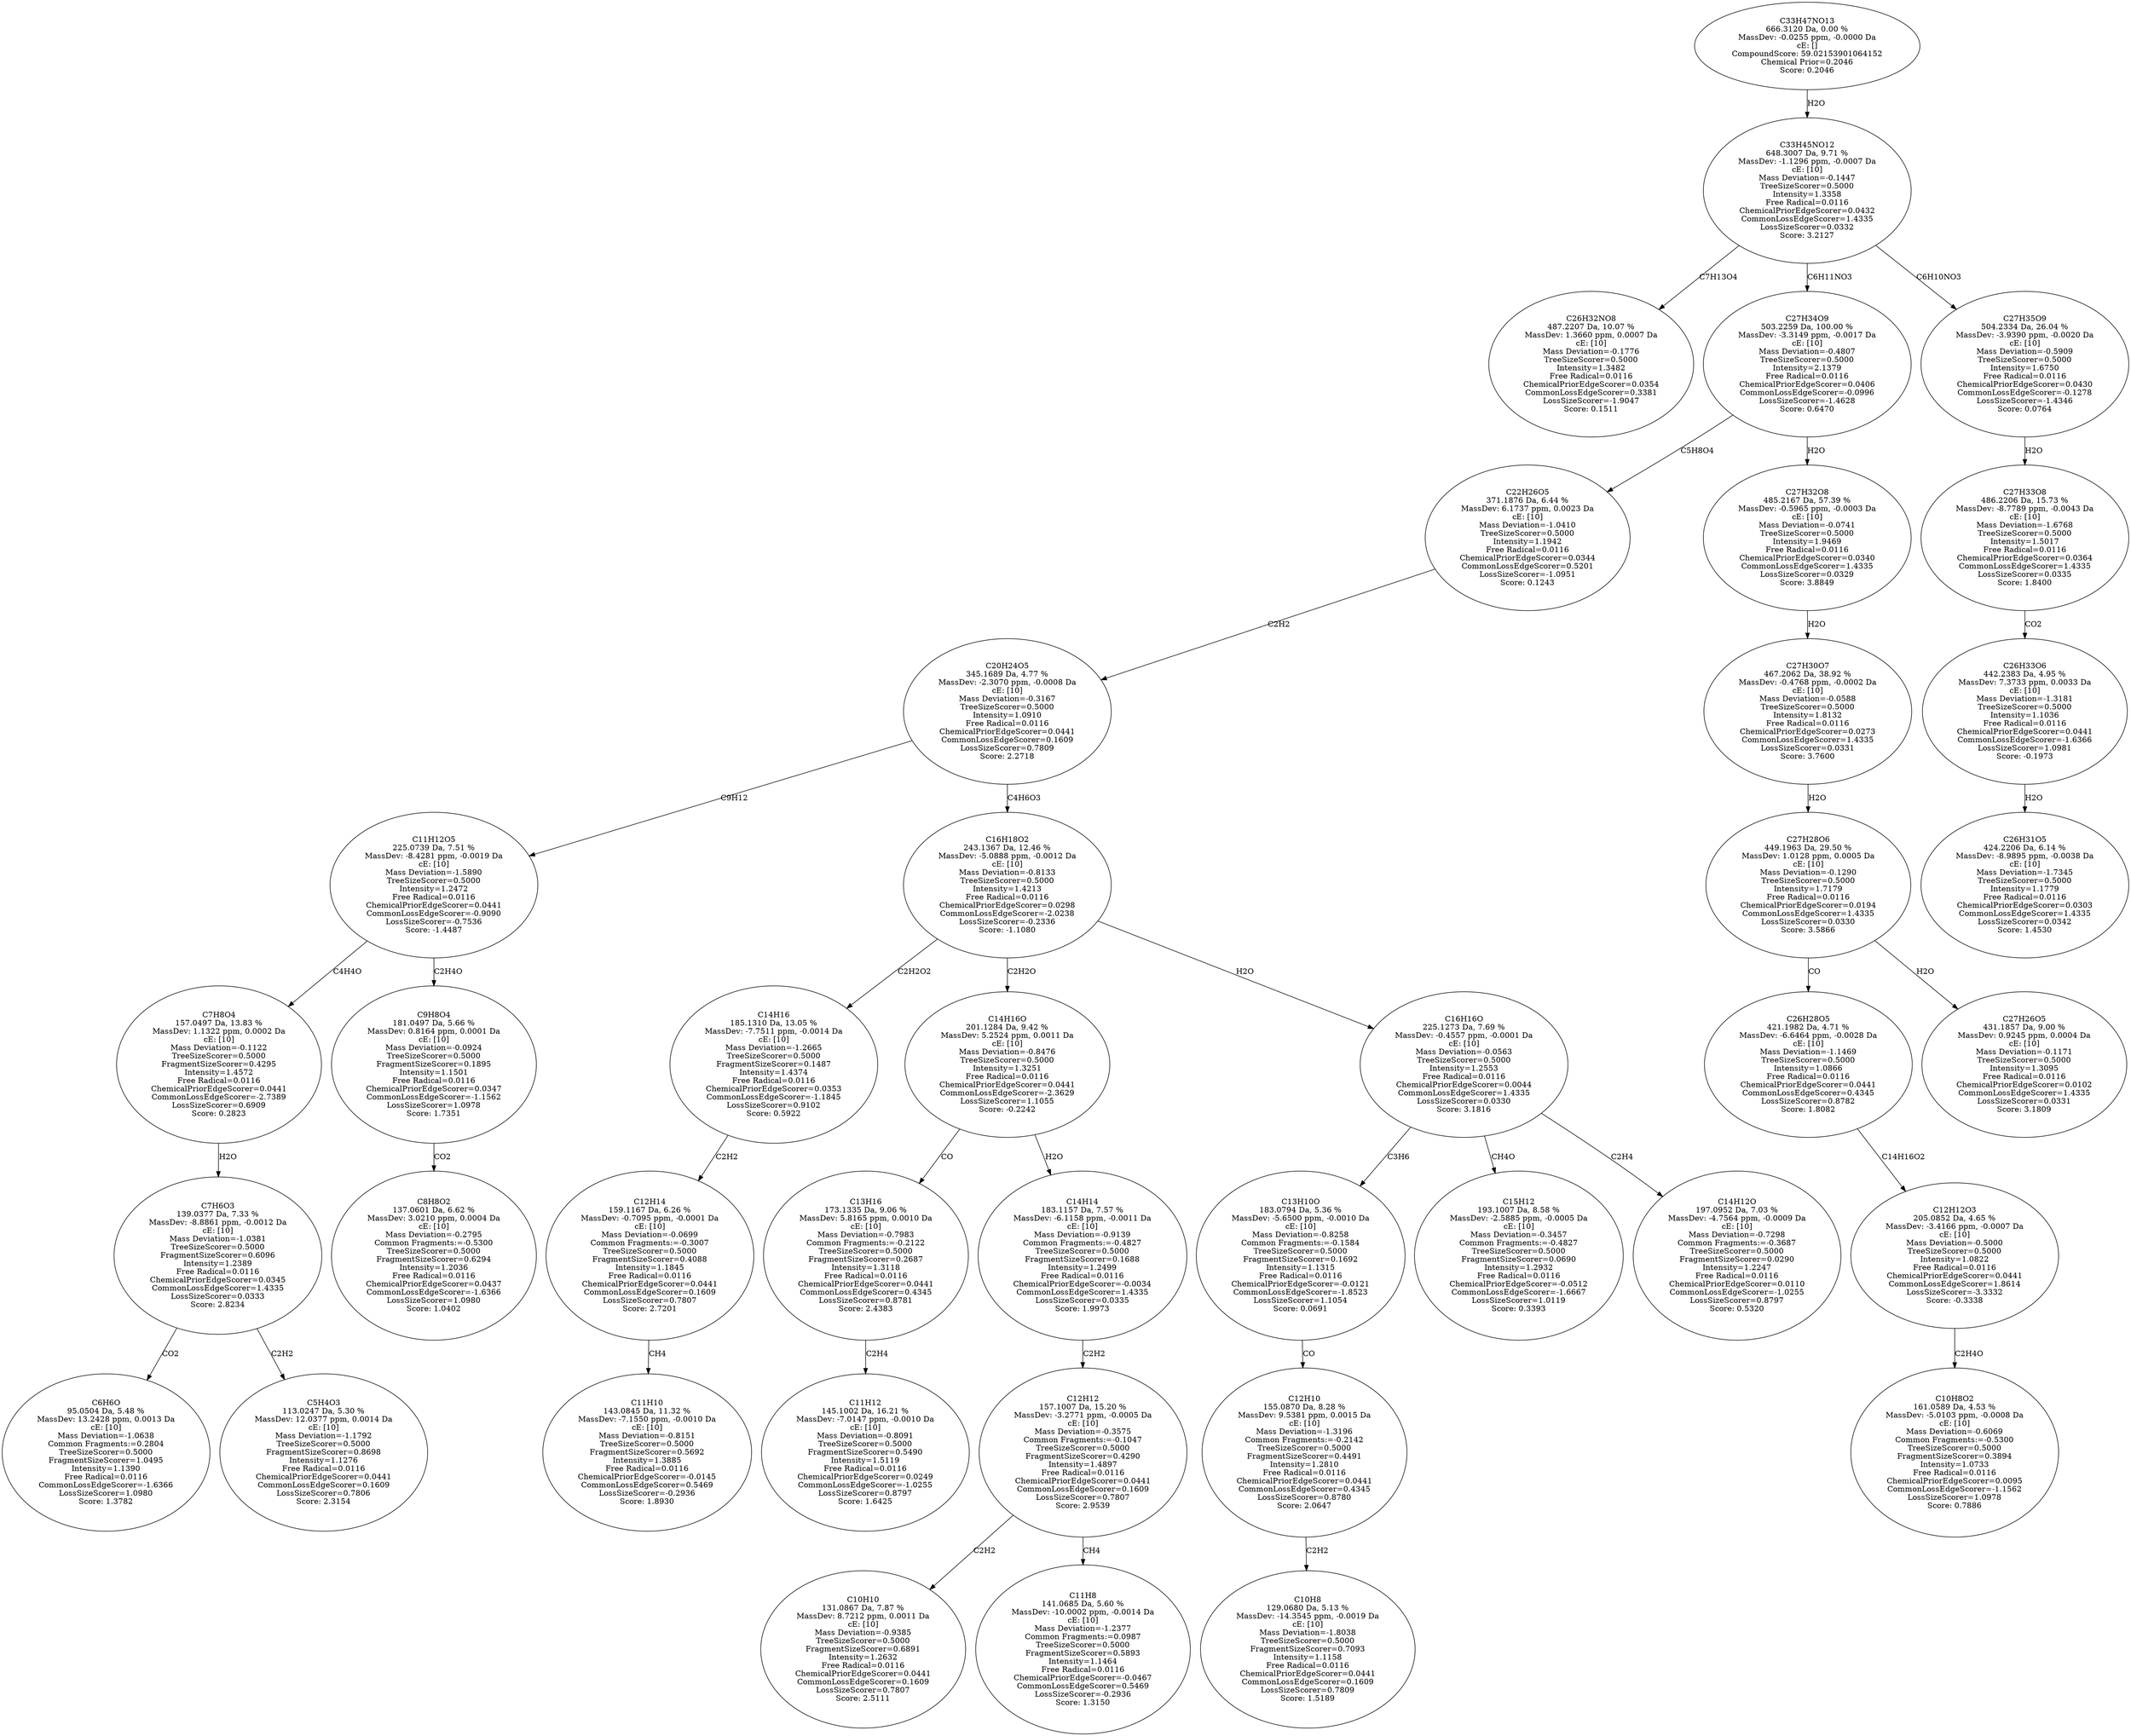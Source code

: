 strict digraph {
v1 [label="C26H32NO8\n487.2207 Da, 10.07 %\nMassDev: 1.3660 ppm, 0.0007 Da\ncE: [10]\nMass Deviation=-0.1776\nTreeSizeScorer=0.5000\nIntensity=1.3482\nFree Radical=0.0116\nChemicalPriorEdgeScorer=0.0354\nCommonLossEdgeScorer=0.3381\nLossSizeScorer=-1.9047\nScore: 0.1511"];
v2 [label="C6H6O\n95.0504 Da, 5.48 %\nMassDev: 13.2428 ppm, 0.0013 Da\ncE: [10]\nMass Deviation=-1.0638\nCommon Fragments:=0.2804\nTreeSizeScorer=0.5000\nFragmentSizeScorer=1.0495\nIntensity=1.1390\nFree Radical=0.0116\nCommonLossEdgeScorer=-1.6366\nLossSizeScorer=1.0980\nScore: 1.3782"];
v3 [label="C5H4O3\n113.0247 Da, 5.30 %\nMassDev: 12.0377 ppm, 0.0014 Da\ncE: [10]\nMass Deviation=-1.1792\nTreeSizeScorer=0.5000\nFragmentSizeScorer=0.8698\nIntensity=1.1276\nFree Radical=0.0116\nChemicalPriorEdgeScorer=0.0441\nCommonLossEdgeScorer=0.1609\nLossSizeScorer=0.7806\nScore: 2.3154"];
v4 [label="C7H6O3\n139.0377 Da, 7.33 %\nMassDev: -8.8861 ppm, -0.0012 Da\ncE: [10]\nMass Deviation=-1.0381\nTreeSizeScorer=0.5000\nFragmentSizeScorer=0.6096\nIntensity=1.2389\nFree Radical=0.0116\nChemicalPriorEdgeScorer=0.0345\nCommonLossEdgeScorer=1.4335\nLossSizeScorer=0.0333\nScore: 2.8234"];
v5 [label="C7H8O4\n157.0497 Da, 13.83 %\nMassDev: 1.1322 ppm, 0.0002 Da\ncE: [10]\nMass Deviation=-0.1122\nTreeSizeScorer=0.5000\nFragmentSizeScorer=0.4295\nIntensity=1.4572\nFree Radical=0.0116\nChemicalPriorEdgeScorer=0.0441\nCommonLossEdgeScorer=-2.7389\nLossSizeScorer=0.6909\nScore: 0.2823"];
v6 [label="C8H8O2\n137.0601 Da, 6.62 %\nMassDev: 3.0210 ppm, 0.0004 Da\ncE: [10]\nMass Deviation=-0.2795\nCommon Fragments:=-0.5300\nTreeSizeScorer=0.5000\nFragmentSizeScorer=0.6294\nIntensity=1.2036\nFree Radical=0.0116\nChemicalPriorEdgeScorer=0.0437\nCommonLossEdgeScorer=-1.6366\nLossSizeScorer=1.0980\nScore: 1.0402"];
v7 [label="C9H8O4\n181.0497 Da, 5.66 %\nMassDev: 0.8164 ppm, 0.0001 Da\ncE: [10]\nMass Deviation=-0.0924\nTreeSizeScorer=0.5000\nFragmentSizeScorer=0.1895\nIntensity=1.1501\nFree Radical=0.0116\nChemicalPriorEdgeScorer=0.0347\nCommonLossEdgeScorer=-1.1562\nLossSizeScorer=1.0978\nScore: 1.7351"];
v8 [label="C11H12O5\n225.0739 Da, 7.51 %\nMassDev: -8.4281 ppm, -0.0019 Da\ncE: [10]\nMass Deviation=-1.5890\nTreeSizeScorer=0.5000\nIntensity=1.2472\nFree Radical=0.0116\nChemicalPriorEdgeScorer=0.0441\nCommonLossEdgeScorer=-0.9090\nLossSizeScorer=-0.7536\nScore: -1.4487"];
v9 [label="C11H10\n143.0845 Da, 11.32 %\nMassDev: -7.1550 ppm, -0.0010 Da\ncE: [10]\nMass Deviation=-0.8151\nTreeSizeScorer=0.5000\nFragmentSizeScorer=0.5692\nIntensity=1.3885\nFree Radical=0.0116\nChemicalPriorEdgeScorer=-0.0145\nCommonLossEdgeScorer=0.5469\nLossSizeScorer=-0.2936\nScore: 1.8930"];
v10 [label="C12H14\n159.1167 Da, 6.26 %\nMassDev: -0.7095 ppm, -0.0001 Da\ncE: [10]\nMass Deviation=-0.0699\nCommon Fragments:=-0.3007\nTreeSizeScorer=0.5000\nFragmentSizeScorer=0.4088\nIntensity=1.1845\nFree Radical=0.0116\nChemicalPriorEdgeScorer=0.0441\nCommonLossEdgeScorer=0.1609\nLossSizeScorer=0.7807\nScore: 2.7201"];
v11 [label="C14H16\n185.1310 Da, 13.05 %\nMassDev: -7.7511 ppm, -0.0014 Da\ncE: [10]\nMass Deviation=-1.2665\nTreeSizeScorer=0.5000\nFragmentSizeScorer=0.1487\nIntensity=1.4374\nFree Radical=0.0116\nChemicalPriorEdgeScorer=0.0353\nCommonLossEdgeScorer=-1.1845\nLossSizeScorer=0.9102\nScore: 0.5922"];
v12 [label="C11H12\n145.1002 Da, 16.21 %\nMassDev: -7.0147 ppm, -0.0010 Da\ncE: [10]\nMass Deviation=-0.8091\nTreeSizeScorer=0.5000\nFragmentSizeScorer=0.5490\nIntensity=1.5119\nFree Radical=0.0116\nChemicalPriorEdgeScorer=0.0249\nCommonLossEdgeScorer=-1.0255\nLossSizeScorer=0.8797\nScore: 1.6425"];
v13 [label="C13H16\n173.1335 Da, 9.06 %\nMassDev: 5.8165 ppm, 0.0010 Da\ncE: [10]\nMass Deviation=-0.7983\nCommon Fragments:=-0.2122\nTreeSizeScorer=0.5000\nFragmentSizeScorer=0.2687\nIntensity=1.3118\nFree Radical=0.0116\nChemicalPriorEdgeScorer=0.0441\nCommonLossEdgeScorer=0.4345\nLossSizeScorer=0.8781\nScore: 2.4383"];
v14 [label="C10H10\n131.0867 Da, 7.87 %\nMassDev: 8.7212 ppm, 0.0011 Da\ncE: [10]\nMass Deviation=-0.9385\nTreeSizeScorer=0.5000\nFragmentSizeScorer=0.6891\nIntensity=1.2632\nFree Radical=0.0116\nChemicalPriorEdgeScorer=0.0441\nCommonLossEdgeScorer=0.1609\nLossSizeScorer=0.7807\nScore: 2.5111"];
v15 [label="C11H8\n141.0685 Da, 5.60 %\nMassDev: -10.0002 ppm, -0.0014 Da\ncE: [10]\nMass Deviation=-1.2377\nCommon Fragments:=0.0987\nTreeSizeScorer=0.5000\nFragmentSizeScorer=0.5893\nIntensity=1.1464\nFree Radical=0.0116\nChemicalPriorEdgeScorer=-0.0467\nCommonLossEdgeScorer=0.5469\nLossSizeScorer=-0.2936\nScore: 1.3150"];
v16 [label="C12H12\n157.1007 Da, 15.20 %\nMassDev: -3.2771 ppm, -0.0005 Da\ncE: [10]\nMass Deviation=-0.3575\nCommon Fragments:=-0.1047\nTreeSizeScorer=0.5000\nFragmentSizeScorer=0.4290\nIntensity=1.4897\nFree Radical=0.0116\nChemicalPriorEdgeScorer=0.0441\nCommonLossEdgeScorer=0.1609\nLossSizeScorer=0.7807\nScore: 2.9539"];
v17 [label="C14H14\n183.1157 Da, 7.57 %\nMassDev: -6.1158 ppm, -0.0011 Da\ncE: [10]\nMass Deviation=-0.9139\nCommon Fragments:=-0.4827\nTreeSizeScorer=0.5000\nFragmentSizeScorer=0.1688\nIntensity=1.2499\nFree Radical=0.0116\nChemicalPriorEdgeScorer=-0.0034\nCommonLossEdgeScorer=1.4335\nLossSizeScorer=0.0335\nScore: 1.9973"];
v18 [label="C14H16O\n201.1284 Da, 9.42 %\nMassDev: 5.2524 ppm, 0.0011 Da\ncE: [10]\nMass Deviation=-0.8476\nTreeSizeScorer=0.5000\nIntensity=1.3251\nFree Radical=0.0116\nChemicalPriorEdgeScorer=0.0441\nCommonLossEdgeScorer=-2.3629\nLossSizeScorer=1.1055\nScore: -0.2242"];
v19 [label="C10H8\n129.0680 Da, 5.13 %\nMassDev: -14.3545 ppm, -0.0019 Da\ncE: [10]\nMass Deviation=-1.8038\nTreeSizeScorer=0.5000\nFragmentSizeScorer=0.7093\nIntensity=1.1158\nFree Radical=0.0116\nChemicalPriorEdgeScorer=0.0441\nCommonLossEdgeScorer=0.1609\nLossSizeScorer=0.7809\nScore: 1.5189"];
v20 [label="C12H10\n155.0870 Da, 8.28 %\nMassDev: 9.5381 ppm, 0.0015 Da\ncE: [10]\nMass Deviation=-1.3196\nCommon Fragments:=-0.2142\nTreeSizeScorer=0.5000\nFragmentSizeScorer=0.4491\nIntensity=1.2810\nFree Radical=0.0116\nChemicalPriorEdgeScorer=0.0441\nCommonLossEdgeScorer=0.4345\nLossSizeScorer=0.8780\nScore: 2.0647"];
v21 [label="C13H10O\n183.0794 Da, 5.36 %\nMassDev: -5.6500 ppm, -0.0010 Da\ncE: [10]\nMass Deviation=-0.8258\nCommon Fragments:=-0.1584\nTreeSizeScorer=0.5000\nFragmentSizeScorer=0.1692\nIntensity=1.1315\nFree Radical=0.0116\nChemicalPriorEdgeScorer=-0.0121\nCommonLossEdgeScorer=-1.8523\nLossSizeScorer=1.1054\nScore: 0.0691"];
v22 [label="C15H12\n193.1007 Da, 8.58 %\nMassDev: -2.5885 ppm, -0.0005 Da\ncE: [10]\nMass Deviation=-0.3457\nCommon Fragments:=-0.4827\nTreeSizeScorer=0.5000\nFragmentSizeScorer=0.0690\nIntensity=1.2932\nFree Radical=0.0116\nChemicalPriorEdgeScorer=-0.0512\nCommonLossEdgeScorer=-1.6667\nLossSizeScorer=1.0119\nScore: 0.3393"];
v23 [label="C14H12O\n197.0952 Da, 7.03 %\nMassDev: -4.7564 ppm, -0.0009 Da\ncE: [10]\nMass Deviation=-0.7298\nCommon Fragments:=-0.3687\nTreeSizeScorer=0.5000\nFragmentSizeScorer=0.0290\nIntensity=1.2247\nFree Radical=0.0116\nChemicalPriorEdgeScorer=0.0110\nCommonLossEdgeScorer=-1.0255\nLossSizeScorer=0.8797\nScore: 0.5320"];
v24 [label="C16H16O\n225.1273 Da, 7.69 %\nMassDev: -0.4557 ppm, -0.0001 Da\ncE: [10]\nMass Deviation=-0.0563\nTreeSizeScorer=0.5000\nIntensity=1.2553\nFree Radical=0.0116\nChemicalPriorEdgeScorer=0.0044\nCommonLossEdgeScorer=1.4335\nLossSizeScorer=0.0330\nScore: 3.1816"];
v25 [label="C16H18O2\n243.1367 Da, 12.46 %\nMassDev: -5.0888 ppm, -0.0012 Da\ncE: [10]\nMass Deviation=-0.8133\nTreeSizeScorer=0.5000\nIntensity=1.4213\nFree Radical=0.0116\nChemicalPriorEdgeScorer=0.0298\nCommonLossEdgeScorer=-2.0238\nLossSizeScorer=-0.2336\nScore: -1.1080"];
v26 [label="C20H24O5\n345.1689 Da, 4.77 %\nMassDev: -2.3070 ppm, -0.0008 Da\ncE: [10]\nMass Deviation=-0.3167\nTreeSizeScorer=0.5000\nIntensity=1.0910\nFree Radical=0.0116\nChemicalPriorEdgeScorer=0.0441\nCommonLossEdgeScorer=0.1609\nLossSizeScorer=0.7809\nScore: 2.2718"];
v27 [label="C22H26O5\n371.1876 Da, 6.44 %\nMassDev: 6.1737 ppm, 0.0023 Da\ncE: [10]\nMass Deviation=-1.0410\nTreeSizeScorer=0.5000\nIntensity=1.1942\nFree Radical=0.0116\nChemicalPriorEdgeScorer=0.0344\nCommonLossEdgeScorer=0.5201\nLossSizeScorer=-1.0951\nScore: 0.1243"];
v28 [label="C10H8O2\n161.0589 Da, 4.53 %\nMassDev: -5.0103 ppm, -0.0008 Da\ncE: [10]\nMass Deviation=-0.6069\nCommon Fragments:=-0.5300\nTreeSizeScorer=0.5000\nFragmentSizeScorer=0.3894\nIntensity=1.0733\nFree Radical=0.0116\nChemicalPriorEdgeScorer=0.0095\nCommonLossEdgeScorer=-1.1562\nLossSizeScorer=1.0978\nScore: 0.7886"];
v29 [label="C12H12O3\n205.0852 Da, 4.65 %\nMassDev: -3.4166 ppm, -0.0007 Da\ncE: [10]\nMass Deviation=-0.5000\nTreeSizeScorer=0.5000\nIntensity=1.0822\nFree Radical=0.0116\nChemicalPriorEdgeScorer=0.0441\nCommonLossEdgeScorer=1.8614\nLossSizeScorer=-3.3332\nScore: -0.3338"];
v30 [label="C26H28O5\n421.1982 Da, 4.71 %\nMassDev: -6.6464 ppm, -0.0028 Da\ncE: [10]\nMass Deviation=-1.1469\nTreeSizeScorer=0.5000\nIntensity=1.0866\nFree Radical=0.0116\nChemicalPriorEdgeScorer=0.0441\nCommonLossEdgeScorer=0.4345\nLossSizeScorer=0.8782\nScore: 1.8082"];
v31 [label="C27H26O5\n431.1857 Da, 9.00 %\nMassDev: 0.9245 ppm, 0.0004 Da\ncE: [10]\nMass Deviation=-0.1171\nTreeSizeScorer=0.5000\nIntensity=1.3095\nFree Radical=0.0116\nChemicalPriorEdgeScorer=0.0102\nCommonLossEdgeScorer=1.4335\nLossSizeScorer=0.0331\nScore: 3.1809"];
v32 [label="C27H28O6\n449.1963 Da, 29.50 %\nMassDev: 1.0128 ppm, 0.0005 Da\ncE: [10]\nMass Deviation=-0.1290\nTreeSizeScorer=0.5000\nIntensity=1.7179\nFree Radical=0.0116\nChemicalPriorEdgeScorer=0.0194\nCommonLossEdgeScorer=1.4335\nLossSizeScorer=0.0330\nScore: 3.5866"];
v33 [label="C27H30O7\n467.2062 Da, 38.92 %\nMassDev: -0.4768 ppm, -0.0002 Da\ncE: [10]\nMass Deviation=-0.0588\nTreeSizeScorer=0.5000\nIntensity=1.8132\nFree Radical=0.0116\nChemicalPriorEdgeScorer=0.0273\nCommonLossEdgeScorer=1.4335\nLossSizeScorer=0.0331\nScore: 3.7600"];
v34 [label="C27H32O8\n485.2167 Da, 57.39 %\nMassDev: -0.5965 ppm, -0.0003 Da\ncE: [10]\nMass Deviation=-0.0741\nTreeSizeScorer=0.5000\nIntensity=1.9469\nFree Radical=0.0116\nChemicalPriorEdgeScorer=0.0340\nCommonLossEdgeScorer=1.4335\nLossSizeScorer=0.0329\nScore: 3.8849"];
v35 [label="C27H34O9\n503.2259 Da, 100.00 %\nMassDev: -3.3149 ppm, -0.0017 Da\ncE: [10]\nMass Deviation=-0.4807\nTreeSizeScorer=0.5000\nIntensity=2.1379\nFree Radical=0.0116\nChemicalPriorEdgeScorer=0.0406\nCommonLossEdgeScorer=-0.0996\nLossSizeScorer=-1.4628\nScore: 0.6470"];
v36 [label="C26H31O5\n424.2206 Da, 6.14 %\nMassDev: -8.9895 ppm, -0.0038 Da\ncE: [10]\nMass Deviation=-1.7345\nTreeSizeScorer=0.5000\nIntensity=1.1779\nFree Radical=0.0116\nChemicalPriorEdgeScorer=0.0303\nCommonLossEdgeScorer=1.4335\nLossSizeScorer=0.0342\nScore: 1.4530"];
v37 [label="C26H33O6\n442.2383 Da, 4.95 %\nMassDev: 7.3733 ppm, 0.0033 Da\ncE: [10]\nMass Deviation=-1.3181\nTreeSizeScorer=0.5000\nIntensity=1.1036\nFree Radical=0.0116\nChemicalPriorEdgeScorer=0.0441\nCommonLossEdgeScorer=-1.6366\nLossSizeScorer=1.0981\nScore: -0.1973"];
v38 [label="C27H33O8\n486.2206 Da, 15.73 %\nMassDev: -8.7789 ppm, -0.0043 Da\ncE: [10]\nMass Deviation=-1.6768\nTreeSizeScorer=0.5000\nIntensity=1.5017\nFree Radical=0.0116\nChemicalPriorEdgeScorer=0.0364\nCommonLossEdgeScorer=1.4335\nLossSizeScorer=0.0335\nScore: 1.8400"];
v39 [label="C27H35O9\n504.2334 Da, 26.04 %\nMassDev: -3.9390 ppm, -0.0020 Da\ncE: [10]\nMass Deviation=-0.5909\nTreeSizeScorer=0.5000\nIntensity=1.6750\nFree Radical=0.0116\nChemicalPriorEdgeScorer=0.0430\nCommonLossEdgeScorer=-0.1278\nLossSizeScorer=-1.4346\nScore: 0.0764"];
v40 [label="C33H45NO12\n648.3007 Da, 9.71 %\nMassDev: -1.1296 ppm, -0.0007 Da\ncE: [10]\nMass Deviation=-0.1447\nTreeSizeScorer=0.5000\nIntensity=1.3358\nFree Radical=0.0116\nChemicalPriorEdgeScorer=0.0432\nCommonLossEdgeScorer=1.4335\nLossSizeScorer=0.0332\nScore: 3.2127"];
v41 [label="C33H47NO13\n666.3120 Da, 0.00 %\nMassDev: -0.0255 ppm, -0.0000 Da\ncE: []\nCompoundScore: 59.02153901064152\nChemical Prior=0.2046\nScore: 0.2046"];
v40 -> v1 [label="C7H13O4"];
v4 -> v2 [label="CO2"];
v4 -> v3 [label="C2H2"];
v5 -> v4 [label="H2O"];
v8 -> v5 [label="C4H4O"];
v7 -> v6 [label="CO2"];
v8 -> v7 [label="C2H4O"];
v26 -> v8 [label="C9H12"];
v10 -> v9 [label="CH4"];
v11 -> v10 [label="C2H2"];
v25 -> v11 [label="C2H2O2"];
v13 -> v12 [label="C2H4"];
v18 -> v13 [label="CO"];
v16 -> v14 [label="C2H2"];
v16 -> v15 [label="CH4"];
v17 -> v16 [label="C2H2"];
v18 -> v17 [label="H2O"];
v25 -> v18 [label="C2H2O"];
v20 -> v19 [label="C2H2"];
v21 -> v20 [label="CO"];
v24 -> v21 [label="C3H6"];
v24 -> v22 [label="CH4O"];
v24 -> v23 [label="C2H4"];
v25 -> v24 [label="H2O"];
v26 -> v25 [label="C4H6O3"];
v27 -> v26 [label="C2H2"];
v35 -> v27 [label="C5H8O4"];
v29 -> v28 [label="C2H4O"];
v30 -> v29 [label="C14H16O2"];
v32 -> v30 [label="CO"];
v32 -> v31 [label="H2O"];
v33 -> v32 [label="H2O"];
v34 -> v33 [label="H2O"];
v35 -> v34 [label="H2O"];
v40 -> v35 [label="C6H11NO3"];
v37 -> v36 [label="H2O"];
v38 -> v37 [label="CO2"];
v39 -> v38 [label="H2O"];
v40 -> v39 [label="C6H10NO3"];
v41 -> v40 [label="H2O"];
}